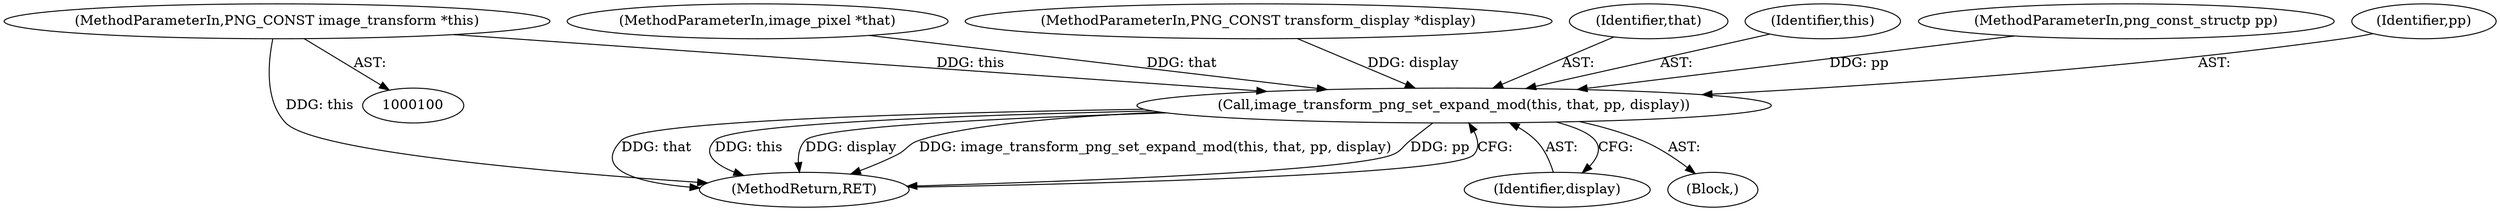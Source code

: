 digraph "1_Android_9d4853418ab2f754c2b63e091c29c5529b8b86ca_65@del" {
"1000101" [label="(MethodParameterIn,PNG_CONST image_transform *this)"];
"1000106" [label="(Call,image_transform_png_set_expand_mod(this, that, pp, display))"];
"1000102" [label="(MethodParameterIn,image_pixel *that)"];
"1000104" [label="(MethodParameterIn,PNG_CONST transform_display *display)"];
"1000101" [label="(MethodParameterIn,PNG_CONST image_transform *this)"];
"1000110" [label="(Identifier,display)"];
"1000106" [label="(Call,image_transform_png_set_expand_mod(this, that, pp, display))"];
"1000108" [label="(Identifier,that)"];
"1000107" [label="(Identifier,this)"];
"1000111" [label="(MethodReturn,RET)"];
"1000103" [label="(MethodParameterIn,png_const_structp pp)"];
"1000105" [label="(Block,)"];
"1000109" [label="(Identifier,pp)"];
"1000101" -> "1000100"  [label="AST: "];
"1000101" -> "1000111"  [label="DDG: this"];
"1000101" -> "1000106"  [label="DDG: this"];
"1000106" -> "1000105"  [label="AST: "];
"1000106" -> "1000110"  [label="CFG: "];
"1000107" -> "1000106"  [label="AST: "];
"1000108" -> "1000106"  [label="AST: "];
"1000109" -> "1000106"  [label="AST: "];
"1000110" -> "1000106"  [label="AST: "];
"1000111" -> "1000106"  [label="CFG: "];
"1000106" -> "1000111"  [label="DDG: that"];
"1000106" -> "1000111"  [label="DDG: this"];
"1000106" -> "1000111"  [label="DDG: display"];
"1000106" -> "1000111"  [label="DDG: image_transform_png_set_expand_mod(this, that, pp, display)"];
"1000106" -> "1000111"  [label="DDG: pp"];
"1000102" -> "1000106"  [label="DDG: that"];
"1000103" -> "1000106"  [label="DDG: pp"];
"1000104" -> "1000106"  [label="DDG: display"];
}

